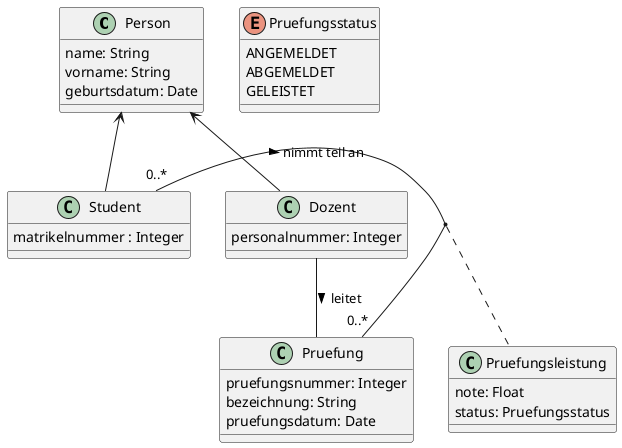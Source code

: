 @startuml

class Person {
  name: String
  vorname: String
  geburtsdatum: Date
}

class Student{
  matrikelnummer : Integer

}

class Pruefung {
  pruefungsnummer: Integer
  bezeichnung: String
  pruefungsdatum: Date

}

class Dozent {
  personalnummer: Integer
}

Student -up-> Person
Dozent -up-> Person
Dozent -- Pruefung: > leitet
Student "0..*" - "0..*" Pruefung: > nimmt teil an
(Student, Pruefung) .. Pruefungsleistung

class Pruefungsleistung {
  note: Float
  status: Pruefungsstatus
}

enum Pruefungsstatus {
  ANGEMELDET
  ABGEMELDET
  GELEISTET
}

@enduml
